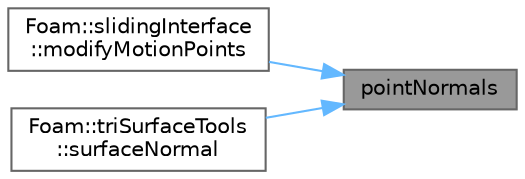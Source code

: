 digraph "pointNormals"
{
 // LATEX_PDF_SIZE
  bgcolor="transparent";
  edge [fontname=Helvetica,fontsize=10,labelfontname=Helvetica,labelfontsize=10];
  node [fontname=Helvetica,fontsize=10,shape=box,height=0.2,width=0.4];
  rankdir="RL";
  Node1 [id="Node000001",label="pointNormals",height=0.2,width=0.4,color="gray40", fillcolor="grey60", style="filled", fontcolor="black",tooltip=" "];
  Node1 -> Node2 [id="edge1_Node000001_Node000002",dir="back",color="steelblue1",style="solid",tooltip=" "];
  Node2 [id="Node000002",label="Foam::slidingInterface\l::modifyMotionPoints",height=0.2,width=0.4,color="grey40", fillcolor="white", style="filled",URL="$classFoam_1_1slidingInterface.html#ac05c3f18da75b17c4b6c13757cacbff1",tooltip=" "];
  Node1 -> Node3 [id="edge2_Node000001_Node000003",dir="back",color="steelblue1",style="solid",tooltip=" "];
  Node3 [id="Node000003",label="Foam::triSurfaceTools\l::surfaceNormal",height=0.2,width=0.4,color="grey40", fillcolor="white", style="filled",URL="$classFoam_1_1triSurfaceTools.html#a8eee26c9d18f7a7ae2c5654f82c339d8",tooltip=" "];
}
